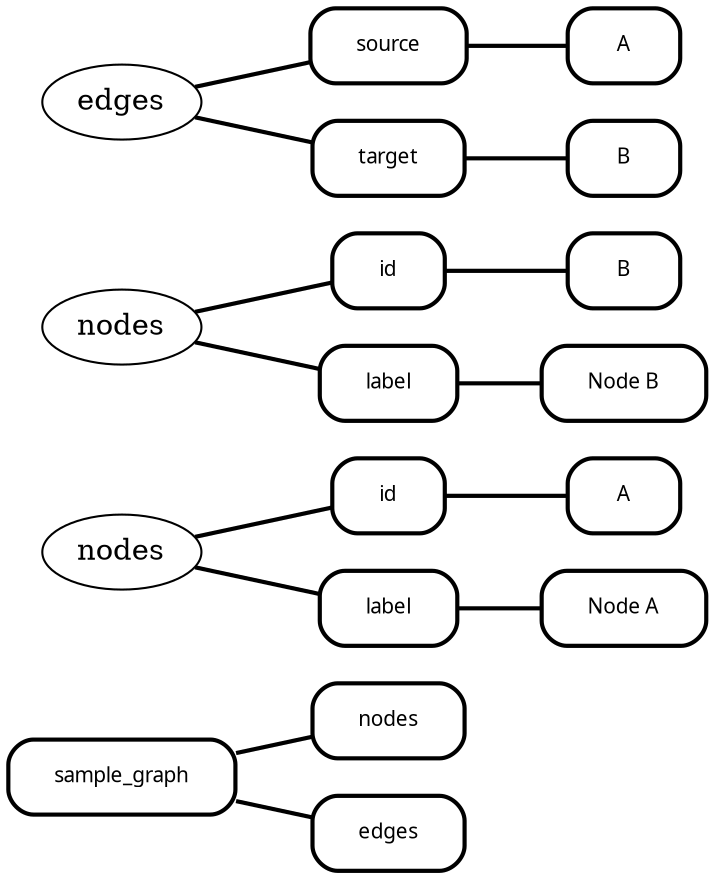 digraph  {
rankdir=LR;
sample_graph [fillcolor="#fafafa", fontname="Fira Mono", fontsize=10, label=sample_graph, margin="0.3,0.1", penwidth="2.0", shape=box, style=rounded];
"sample_graph/nodes" [fillcolor="#fafafa", fontname="Fira Mono", fontsize=10, label=nodes, margin="0.3,0.1", penwidth="2.0", shape=box, style=rounded];
"sample_graph/nodes/0/sample_graph/nodes/id" [fillcolor="#fafafa", fontname="Fira Mono", fontsize=10, label=id, margin="0.3,0.1", penwidth="2.0", shape=box, style=rounded];
"sample_graph/nodes/0/sample_graph/nodes" [label=nodes];
"sample_graph/nodes/0/sample_graph/nodes/id/A" [fillcolor="#fafafa", fontname="Fira Mono", fontsize=10, label=A, margin="0.3,0.1", penwidth="2.0", shape=box, style=rounded];
"sample_graph/nodes/0/sample_graph/nodes/label" [fillcolor="#fafafa", fontname="Fira Mono", fontsize=10, label=label, margin="0.3,0.1", penwidth="2.0", shape=box, style=rounded];
"sample_graph/nodes/0/sample_graph/nodes/label/Node A" [fillcolor="#fafafa", fontname="Fira Mono", fontsize=10, label="Node A", margin="0.3,0.1", penwidth="2.0", shape=box, style=rounded];
"sample_graph/nodes/1/sample_graph/nodes/id" [fillcolor="#fafafa", fontname="Fira Mono", fontsize=10, label=id, margin="0.3,0.1", penwidth="2.0", shape=box, style=rounded];
"sample_graph/nodes/1/sample_graph/nodes" [label=nodes];
"sample_graph/nodes/1/sample_graph/nodes/id/B" [fillcolor="#fafafa", fontname="Fira Mono", fontsize=10, label=B, margin="0.3,0.1", penwidth="2.0", shape=box, style=rounded];
"sample_graph/nodes/1/sample_graph/nodes/label" [fillcolor="#fafafa", fontname="Fira Mono", fontsize=10, label=label, margin="0.3,0.1", penwidth="2.0", shape=box, style=rounded];
"sample_graph/nodes/1/sample_graph/nodes/label/Node B" [fillcolor="#fafafa", fontname="Fira Mono", fontsize=10, label="Node B", margin="0.3,0.1", penwidth="2.0", shape=box, style=rounded];
"sample_graph/edges" [fillcolor="#fafafa", fontname="Fira Mono", fontsize=10, label=edges, margin="0.3,0.1", penwidth="2.0", shape=box, style=rounded];
"sample_graph/edges/0/sample_graph/edges/source" [fillcolor="#fafafa", fontname="Fira Mono", fontsize=10, label=source, margin="0.3,0.1", penwidth="2.0", shape=box, style=rounded];
"sample_graph/edges/0/sample_graph/edges" [label=edges];
"sample_graph/edges/0/sample_graph/edges/source/A" [fillcolor="#fafafa", fontname="Fira Mono", fontsize=10, label=A, margin="0.3,0.1", penwidth="2.0", shape=box, style=rounded];
"sample_graph/edges/0/sample_graph/edges/target" [fillcolor="#fafafa", fontname="Fira Mono", fontsize=10, label=target, margin="0.3,0.1", penwidth="2.0", shape=box, style=rounded];
"sample_graph/edges/0/sample_graph/edges/target/B" [fillcolor="#fafafa", fontname="Fira Mono", fontsize=10, label=B, margin="0.3,0.1", penwidth="2.0", shape=box, style=rounded];
sample_graph -> "sample_graph/nodes"  [arrowhead=none, key=0, penwidth="2.0"];
sample_graph -> "sample_graph/edges"  [arrowhead=none, key=0, penwidth="2.0"];
"sample_graph/nodes/0/sample_graph/nodes/id" -> "sample_graph/nodes/0/sample_graph/nodes/id/A"  [arrowhead=none, key=0, penwidth="2.0"];
"sample_graph/nodes/0/sample_graph/nodes" -> "sample_graph/nodes/0/sample_graph/nodes/id"  [arrowhead=none, key=0, penwidth="2.0"];
"sample_graph/nodes/0/sample_graph/nodes" -> "sample_graph/nodes/0/sample_graph/nodes/label"  [arrowhead=none, key=0, penwidth="2.0"];
"sample_graph/nodes/0/sample_graph/nodes/label" -> "sample_graph/nodes/0/sample_graph/nodes/label/Node A"  [arrowhead=none, key=0, penwidth="2.0"];
"sample_graph/nodes/1/sample_graph/nodes/id" -> "sample_graph/nodes/1/sample_graph/nodes/id/B"  [arrowhead=none, key=0, penwidth="2.0"];
"sample_graph/nodes/1/sample_graph/nodes" -> "sample_graph/nodes/1/sample_graph/nodes/id"  [arrowhead=none, key=0, penwidth="2.0"];
"sample_graph/nodes/1/sample_graph/nodes" -> "sample_graph/nodes/1/sample_graph/nodes/label"  [arrowhead=none, key=0, penwidth="2.0"];
"sample_graph/nodes/1/sample_graph/nodes/label" -> "sample_graph/nodes/1/sample_graph/nodes/label/Node B"  [arrowhead=none, key=0, penwidth="2.0"];
"sample_graph/edges/0/sample_graph/edges/source" -> "sample_graph/edges/0/sample_graph/edges/source/A"  [arrowhead=none, key=0, penwidth="2.0"];
"sample_graph/edges/0/sample_graph/edges" -> "sample_graph/edges/0/sample_graph/edges/source"  [arrowhead=none, key=0, penwidth="2.0"];
"sample_graph/edges/0/sample_graph/edges" -> "sample_graph/edges/0/sample_graph/edges/target"  [arrowhead=none, key=0, penwidth="2.0"];
"sample_graph/edges/0/sample_graph/edges/target" -> "sample_graph/edges/0/sample_graph/edges/target/B"  [arrowhead=none, key=0, penwidth="2.0"];
}

